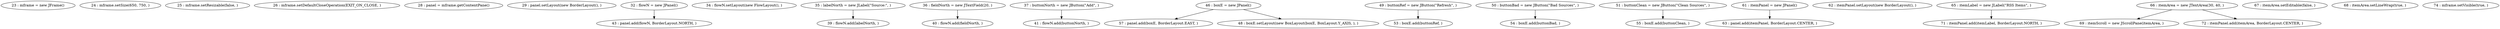 digraph G {
"23 : mframe = new JFrame()"
"24 : mframe.setSize(650, 750, )"
"25 : mframe.setResizable(false, )"
"26 : mframe.setDefaultCloseOperation(EXIT_ON_CLOSE, )"
"28 : panel = mframe.getContentPane()"
"29 : panel.setLayout(new BorderLayout(), )"
"32 : flowN = new JPanel()"
"32 : flowN = new JPanel()" -> "43 : panel.add(flowN, BorderLayout.NORTH, )"
"34 : flowN.setLayout(new FlowLayout(), )"
"35 : labelNorth = new JLabel(\"Source:\", )"
"35 : labelNorth = new JLabel(\"Source:\", )" -> "39 : flowN.add(labelNorth, )"
"36 : fieldNorth = new JTextField(20, )"
"36 : fieldNorth = new JTextField(20, )" -> "40 : flowN.add(fieldNorth, )"
"37 : buttonNorth = new JButton(\"Add\", )"
"37 : buttonNorth = new JButton(\"Add\", )" -> "41 : flowN.add(buttonNorth, )"
"39 : flowN.add(labelNorth, )"
"40 : flowN.add(fieldNorth, )"
"41 : flowN.add(buttonNorth, )"
"43 : panel.add(flowN, BorderLayout.NORTH, )"
"46 : boxE = new JPanel()"
"46 : boxE = new JPanel()" -> "57 : panel.add(boxE, BorderLayout.EAST, )"
"46 : boxE = new JPanel()" -> "48 : boxE.setLayout(new BoxLayout(boxE, BoxLayout.Y_AXIS, ), )"
"48 : boxE.setLayout(new BoxLayout(boxE, BoxLayout.Y_AXIS, ), )"
"49 : buttonRef = new JButton(\"Refresh\", )"
"49 : buttonRef = new JButton(\"Refresh\", )" -> "53 : boxE.add(buttonRef, )"
"50 : buttonBad = new JButton(\"Bad Sources\", )"
"50 : buttonBad = new JButton(\"Bad Sources\", )" -> "54 : boxE.add(buttonBad, )"
"51 : buttonClean = new JButton(\"Clean Sources\", )"
"51 : buttonClean = new JButton(\"Clean Sources\", )" -> "55 : boxE.add(buttonClean, )"
"53 : boxE.add(buttonRef, )"
"54 : boxE.add(buttonBad, )"
"55 : boxE.add(buttonClean, )"
"57 : panel.add(boxE, BorderLayout.EAST, )"
"61 : itemPanel = new JPanel()"
"61 : itemPanel = new JPanel()" -> "63 : panel.add(itemPanel, BorderLayout.CENTER, )"
"62 : itemPanel.setLayout(new BorderLayout(), )"
"63 : panel.add(itemPanel, BorderLayout.CENTER, )"
"65 : itemLabel = new JLabel(\"RSS Items\", )"
"65 : itemLabel = new JLabel(\"RSS Items\", )" -> "71 : itemPanel.add(itemLabel, BorderLayout.NORTH, )"
"66 : itemArea = new JTextArea(30, 40, )"
"66 : itemArea = new JTextArea(30, 40, )" -> "69 : itemScroll = new JScrollPane(itemArea, )"
"66 : itemArea = new JTextArea(30, 40, )" -> "72 : itemPanel.add(itemArea, BorderLayout.CENTER, )"
"67 : itemArea.setEditable(false, )"
"68 : itemArea.setLineWrap(true, )"
"69 : itemScroll = new JScrollPane(itemArea, )"
"71 : itemPanel.add(itemLabel, BorderLayout.NORTH, )"
"72 : itemPanel.add(itemArea, BorderLayout.CENTER, )"
"74 : mframe.setVisible(true, )"
}